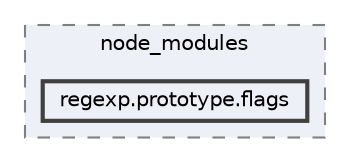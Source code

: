 digraph "pkiclassroomrescheduler/src/main/frontend/node_modules/regexp.prototype.flags"
{
 // LATEX_PDF_SIZE
  bgcolor="transparent";
  edge [fontname=Helvetica,fontsize=10,labelfontname=Helvetica,labelfontsize=10];
  node [fontname=Helvetica,fontsize=10,shape=box,height=0.2,width=0.4];
  compound=true
  subgraph clusterdir_72953eda66ccb3a2722c28e1c3e6c23b {
    graph [ bgcolor="#edf0f7", pencolor="grey50", label="node_modules", fontname=Helvetica,fontsize=10 style="filled,dashed", URL="dir_72953eda66ccb3a2722c28e1c3e6c23b.html",tooltip=""]
  dir_ca8f7e176e35839773a99ef2c7de8798 [label="regexp.prototype.flags", fillcolor="#edf0f7", color="grey25", style="filled,bold", URL="dir_ca8f7e176e35839773a99ef2c7de8798.html",tooltip=""];
  }
}
